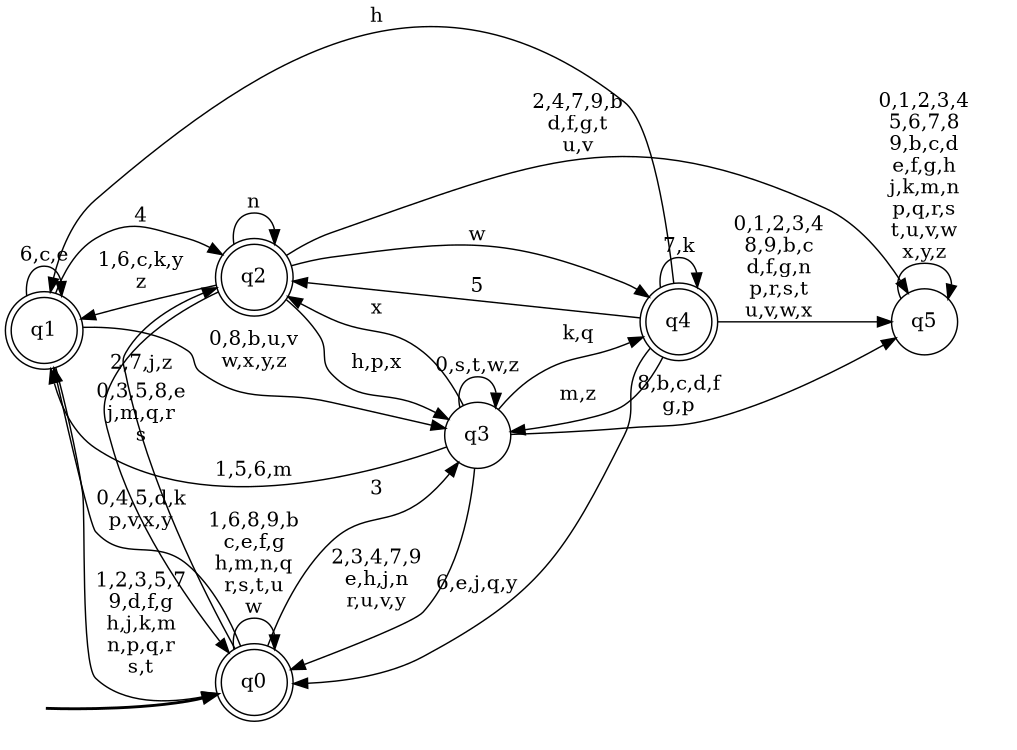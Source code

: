 digraph BlueStar {
__start0 [style = invis, shape = none, label = "", width = 0, height = 0];

rankdir=LR;
size="8,5";

s0 [style="rounded,filled", color="black", fillcolor="white" shape="doublecircle", label="q0"];
s1 [style="rounded,filled", color="black", fillcolor="white" shape="doublecircle", label="q1"];
s2 [style="rounded,filled", color="black", fillcolor="white" shape="doublecircle", label="q2"];
s3 [style="filled", color="black", fillcolor="white" shape="circle", label="q3"];
s4 [style="rounded,filled", color="black", fillcolor="white" shape="doublecircle", label="q4"];
s5 [style="filled", color="black", fillcolor="white" shape="circle", label="q5"];
subgraph cluster_main { 
	graph [pad=".75", ranksep="0.15", nodesep="0.15"];
	 style=invis; 
	__start0 -> s0 [penwidth=2];
}
s0 -> s0 [label="1,6,8,9,b\nc,e,f,g\nh,m,n,q\nr,s,t,u\nw"];
s0 -> s1 [label="0,4,5,d,k\np,v,x,y"];
s0 -> s2 [label="2,7,j,z"];
s0 -> s3 [label="3"];
s1 -> s0 [label="1,2,3,5,7\n9,d,f,g\nh,j,k,m\nn,p,q,r\ns,t"];
s1 -> s1 [label="6,c,e"];
s1 -> s2 [label="4"];
s1 -> s3 [label="0,8,b,u,v\nw,x,y,z"];
s2 -> s0 [label="0,3,5,8,e\nj,m,q,r\ns"];
s2 -> s1 [label="1,6,c,k,y\nz"];
s2 -> s2 [label="n"];
s2 -> s3 [label="h,p,x"];
s2 -> s4 [label="w"];
s2 -> s5 [label="2,4,7,9,b\nd,f,g,t\nu,v"];
s3 -> s0 [label="2,3,4,7,9\ne,h,j,n\nr,u,v,y"];
s3 -> s1 [label="1,5,6,m"];
s3 -> s2 [label="x"];
s3 -> s3 [label="0,s,t,w,z"];
s3 -> s4 [label="k,q"];
s3 -> s5 [label="8,b,c,d,f\ng,p"];
s4 -> s0 [label="6,e,j,q,y"];
s4 -> s1 [label="h"];
s4 -> s2 [label="5"];
s4 -> s3 [label="m,z"];
s4 -> s4 [label="7,k"];
s4 -> s5 [label="0,1,2,3,4\n8,9,b,c\nd,f,g,n\np,r,s,t\nu,v,w,x"];
s5 -> s5 [label="0,1,2,3,4\n5,6,7,8\n9,b,c,d\ne,f,g,h\nj,k,m,n\np,q,r,s\nt,u,v,w\nx,y,z"];

}